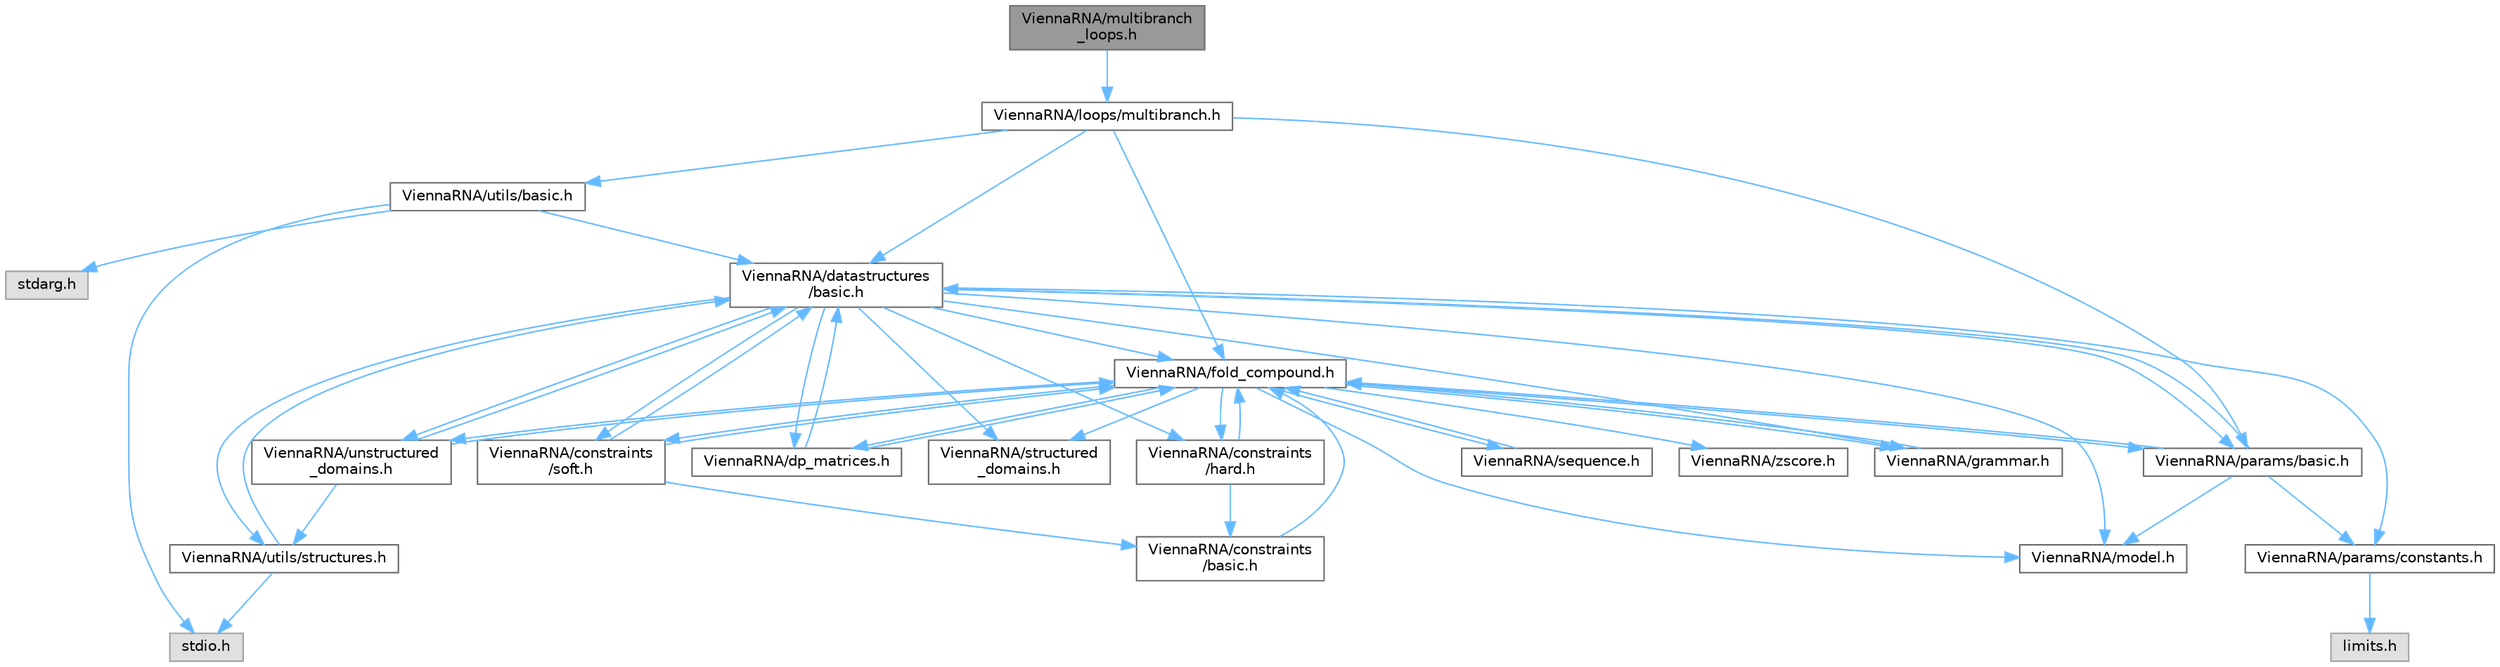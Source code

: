 digraph "ViennaRNA/multibranch_loops.h"
{
 // INTERACTIVE_SVG=YES
 // LATEX_PDF_SIZE
  bgcolor="transparent";
  edge [fontname=Helvetica,fontsize=10,labelfontname=Helvetica,labelfontsize=10];
  node [fontname=Helvetica,fontsize=10,shape=box,height=0.2,width=0.4];
  Node1 [label="ViennaRNA/multibranch\l_loops.h",height=0.2,width=0.4,color="gray40", fillcolor="grey60", style="filled", fontcolor="black",tooltip="Use ViennaRNA/loops/multibranch.h instead."];
  Node1 -> Node2 [color="steelblue1",style="solid"];
  Node2 [label="ViennaRNA/loops/multibranch.h",height=0.2,width=0.4,color="grey40", fillcolor="white", style="filled",URL="$multibranch_8h.html",tooltip="Energy evaluation of multibranch loops for MFE and partition function calculations."];
  Node2 -> Node3 [color="steelblue1",style="solid"];
  Node3 [label="ViennaRNA/utils/basic.h",height=0.2,width=0.4,color="grey40", fillcolor="white", style="filled",URL="$utils_2basic_8h.html",tooltip="General utility- and helper-functions used throughout the ViennaRNA Package."];
  Node3 -> Node4 [color="steelblue1",style="solid"];
  Node4 [label="stdio.h",height=0.2,width=0.4,color="grey60", fillcolor="#E0E0E0", style="filled",tooltip=" "];
  Node3 -> Node5 [color="steelblue1",style="solid"];
  Node5 [label="stdarg.h",height=0.2,width=0.4,color="grey60", fillcolor="#E0E0E0", style="filled",tooltip=" "];
  Node3 -> Node6 [color="steelblue1",style="solid"];
  Node6 [label="ViennaRNA/datastructures\l/basic.h",height=0.2,width=0.4,color="grey40", fillcolor="white", style="filled",URL="$datastructures_2basic_8h.html",tooltip="Various data structures and pre-processor macros."];
  Node6 -> Node7 [color="steelblue1",style="solid"];
  Node7 [label="ViennaRNA/params/constants.h",height=0.2,width=0.4,color="grey40", fillcolor="white", style="filled",URL="$constants_8h.html",tooltip="Energy parameter constants."];
  Node7 -> Node8 [color="steelblue1",style="solid"];
  Node8 [label="limits.h",height=0.2,width=0.4,color="grey60", fillcolor="#E0E0E0", style="filled",tooltip=" "];
  Node6 -> Node9 [color="steelblue1",style="solid"];
  Node9 [label="ViennaRNA/fold_compound.h",height=0.2,width=0.4,color="grey40", fillcolor="white", style="filled",URL="$fold__compound_8h.html",tooltip="The Basic Fold Compound API."];
  Node9 -> Node10 [color="steelblue1",style="solid"];
  Node10 [label="ViennaRNA/model.h",height=0.2,width=0.4,color="grey40", fillcolor="white", style="filled",URL="$model_8h.html",tooltip="The model details data structure and its corresponding modifiers."];
  Node9 -> Node11 [color="steelblue1",style="solid"];
  Node11 [label="ViennaRNA/params/basic.h",height=0.2,width=0.4,color="grey40", fillcolor="white", style="filled",URL="$params_2basic_8h.html",tooltip="Functions to deal with sets of energy parameters."];
  Node11 -> Node7 [color="steelblue1",style="solid"];
  Node11 -> Node6 [color="steelblue1",style="solid"];
  Node11 -> Node9 [color="steelblue1",style="solid"];
  Node11 -> Node10 [color="steelblue1",style="solid"];
  Node9 -> Node12 [color="steelblue1",style="solid"];
  Node12 [label="ViennaRNA/sequence.h",height=0.2,width=0.4,color="grey40", fillcolor="white", style="filled",URL="$sequence_8h.html",tooltip="Functions and data structures related to sequence representations ,."];
  Node12 -> Node9 [color="steelblue1",style="solid"];
  Node9 -> Node13 [color="steelblue1",style="solid"];
  Node13 [label="ViennaRNA/dp_matrices.h",height=0.2,width=0.4,color="grey40", fillcolor="white", style="filled",URL="$dp__matrices_8h.html",tooltip="Functions to deal with standard dynamic programming (DP) matrices."];
  Node13 -> Node6 [color="steelblue1",style="solid"];
  Node13 -> Node9 [color="steelblue1",style="solid"];
  Node9 -> Node14 [color="steelblue1",style="solid"];
  Node14 [label="ViennaRNA/constraints\l/hard.h",height=0.2,width=0.4,color="grey40", fillcolor="white", style="filled",URL="$hard_8h.html",tooltip="Functions and data structures for handling of secondary structure hard constraints."];
  Node14 -> Node9 [color="steelblue1",style="solid"];
  Node14 -> Node15 [color="steelblue1",style="solid"];
  Node15 [label="ViennaRNA/constraints\l/basic.h",height=0.2,width=0.4,color="grey40", fillcolor="white", style="filled",URL="$constraints_2basic_8h.html",tooltip="Functions and data structures for constraining secondary structure predictions and evaluation."];
  Node15 -> Node9 [color="steelblue1",style="solid"];
  Node9 -> Node16 [color="steelblue1",style="solid"];
  Node16 [label="ViennaRNA/constraints\l/soft.h",height=0.2,width=0.4,color="grey40", fillcolor="white", style="filled",URL="$soft_8h.html",tooltip="Functions and data structures for secondary structure soft constraints."];
  Node16 -> Node6 [color="steelblue1",style="solid"];
  Node16 -> Node9 [color="steelblue1",style="solid"];
  Node16 -> Node15 [color="steelblue1",style="solid"];
  Node9 -> Node17 [color="steelblue1",style="solid"];
  Node17 [label="ViennaRNA/grammar.h",height=0.2,width=0.4,color="grey40", fillcolor="white", style="filled",URL="$grammar_8h.html",tooltip="Implementations for the RNA folding grammar."];
  Node17 -> Node9 [color="steelblue1",style="solid"];
  Node9 -> Node18 [color="steelblue1",style="solid"];
  Node18 [label="ViennaRNA/structured\l_domains.h",height=0.2,width=0.4,color="grey40", fillcolor="white", style="filled",URL="$structured__domains_8h.html",tooltip="This module provides interfaces that deal with additional structured domains in the folding grammar."];
  Node9 -> Node19 [color="steelblue1",style="solid"];
  Node19 [label="ViennaRNA/unstructured\l_domains.h",height=0.2,width=0.4,color="grey40", fillcolor="white", style="filled",URL="$unstructured__domains_8h.html",tooltip="Functions to modify unstructured domains, e.g. to incorporate ligands binding to unpaired stretches."];
  Node19 -> Node6 [color="steelblue1",style="solid"];
  Node19 -> Node9 [color="steelblue1",style="solid"];
  Node19 -> Node20 [color="steelblue1",style="solid"];
  Node20 [label="ViennaRNA/utils/structures.h",height=0.2,width=0.4,color="grey40", fillcolor="white", style="filled",URL="$utils_2structures_8h.html",tooltip="Various utility- and helper-functions for secondary structure parsing, converting,..."];
  Node20 -> Node4 [color="steelblue1",style="solid"];
  Node20 -> Node6 [color="steelblue1",style="solid"];
  Node9 -> Node21 [color="steelblue1",style="solid"];
  Node21 [label="ViennaRNA/zscore.h",height=0.2,width=0.4,color="grey40", fillcolor="white", style="filled",URL="$zscore_8h_source.html",tooltip=" "];
  Node6 -> Node10 [color="steelblue1",style="solid"];
  Node6 -> Node11 [color="steelblue1",style="solid"];
  Node6 -> Node13 [color="steelblue1",style="solid"];
  Node6 -> Node14 [color="steelblue1",style="solid"];
  Node6 -> Node16 [color="steelblue1",style="solid"];
  Node6 -> Node17 [color="steelblue1",style="solid"];
  Node6 -> Node18 [color="steelblue1",style="solid"];
  Node6 -> Node19 [color="steelblue1",style="solid"];
  Node6 -> Node20 [color="steelblue1",style="solid"];
  Node2 -> Node6 [color="steelblue1",style="solid"];
  Node2 -> Node9 [color="steelblue1",style="solid"];
  Node2 -> Node11 [color="steelblue1",style="solid"];
}
